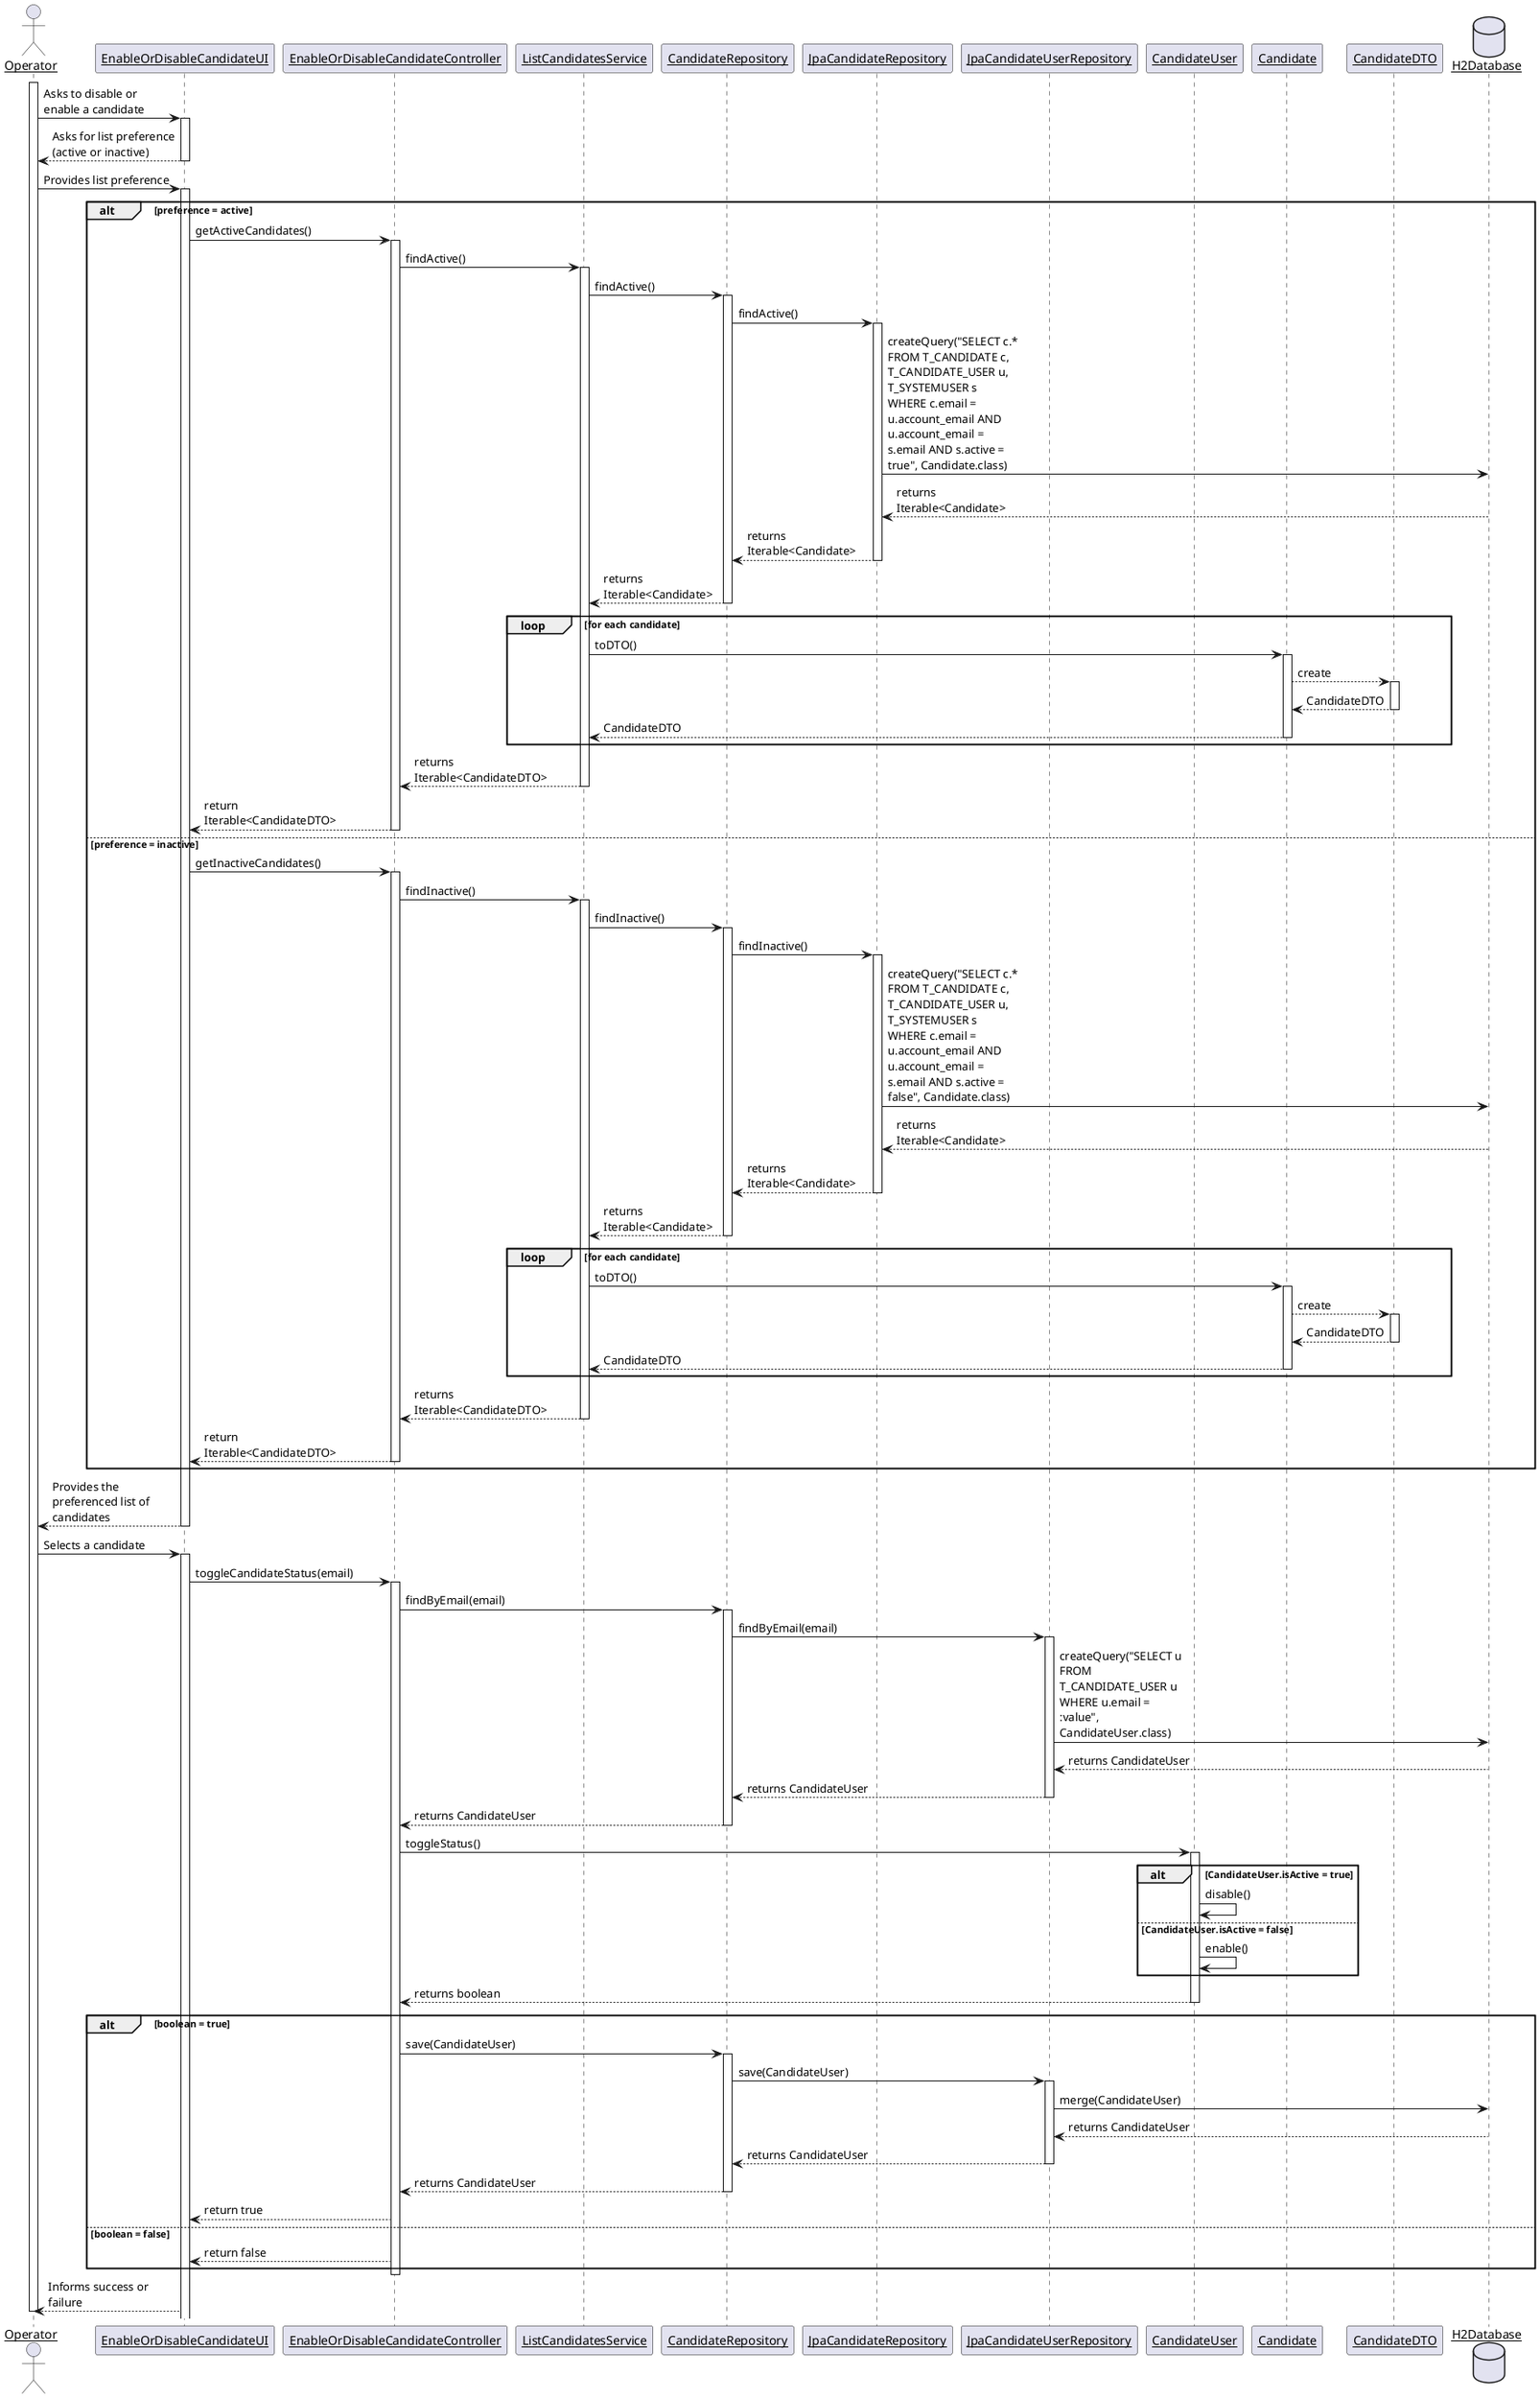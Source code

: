 @startuml
skinparam linetype ortho
skinparam maxmessagesize 150
skinparam sequenceParticipant underline

actor "Operator" as OP

participant "EnableOrDisableCandidateUI" as UI
participant "EnableOrDisableCandidateController" as C
participant "ListCandidatesService" as S
participant "CandidateRepository" as R
participant "JpaCandidateRepository" as RJPA
participant "JpaCandidateUserRepository" as RJPAU
participant "CandidateUser" as U
participant "Candidate" as CD
participant "CandidateDTO" as DTO
database "H2Database" as DB

activate OP
OP -> UI : Asks to disable or enable a candidate
activate UI
UI --> OP : Asks for list preference (active or inactive)
deactivate UI

OP -> UI : Provides list preference
activate UI
alt preference = active
    UI -> C : getActiveCandidates()
    activate C
    C -> S : findActive()
    activate S
    S -> R : findActive()
    activate R
    R -> RJPA : findActive()
    activate RJPA
    RJPA -> DB : createQuery("SELECT c.* FROM T_CANDIDATE c, T_CANDIDATE_USER u, T_SYSTEMUSER s WHERE c.email = u.account_email AND u.account_email = s.email AND s.active = true", Candidate.class)
    DB --> RJPA : returns Iterable<Candidate>
    RJPA --> R : returns Iterable<Candidate>
    deactivate RJPA
    R --> S : returns Iterable<Candidate>
    deactivate R
    loop for each candidate
        S -> CD: toDTO()
        activate CD
        CD --> DTO: create
        activate DTO
        CD <-- DTO: CandidateDTO
        deactivate DTO
        S <-- CD: CandidateDTO
        deactivate CD
    end
    S --> C : returns Iterable<CandidateDTO>
    deactivate S
    C --> UI : return Iterable<CandidateDTO>
    deactivate C
else preference = inactive
    UI -> C : getInactiveCandidates()
    activate C
    C -> S : findInactive()
    activate S
    S -> R : findInactive()
    activate R
    R -> RJPA : findInactive()
    activate RJPA
    RJPA -> DB : createQuery("SELECT c.* FROM T_CANDIDATE c, T_CANDIDATE_USER u, T_SYSTEMUSER s WHERE c.email = u.account_email AND u.account_email = s.email AND s.active = false", Candidate.class)
    DB --> RJPA : returns Iterable<Candidate>
    RJPA --> R : returns Iterable<Candidate>
    deactivate RJPA
    R --> S : returns Iterable<Candidate>
    deactivate R
    loop for each candidate
        S -> CD: toDTO()
        activate CD
        CD --> DTO: create
        activate DTO
        CD <-- DTO: CandidateDTO
        deactivate DTO
        S <-- CD: CandidateDTO
        deactivate CD
    end
    S --> C : returns Iterable<CandidateDTO>
    deactivate S
    C --> UI : return Iterable<CandidateDTO>
    deactivate C
end
UI --> OP : Provides the preferenced list of candidates
deactivate UI

OP -> UI : Selects a candidate
activate UI
UI -> C : toggleCandidateStatus(email)
activate C
C -> R : findByEmail(email)
activate R
R -> RJPAU : findByEmail(email)
activate RJPAU
RJPAU -> DB : createQuery("SELECT u FROM T_CANDIDATE_USER u WHERE u.email = :value", CandidateUser.class)
DB --> RJPAU : returns CandidateUser
RJPAU --> R : returns CandidateUser
deactivate RJPAU
R --> C : returns CandidateUser
deactivate R
C -> U : toggleStatus()
activate U
alt CandidateUser.isActive = true
    U -> U : disable()
else CandidateUser.isActive = false
    U -> U : enable()
end
U --> C : returns boolean
deactivate U
alt boolean = true
    C -> R : save(CandidateUser)
    activate R
    R -> RJPAU : save(CandidateUser)
    activate RJPAU
    RJPAU -> DB : merge(CandidateUser)
    DB --> RJPAU : returns CandidateUser
    RJPAU --> R : returns CandidateUser
    deactivate RJPAU
    R --> C : returns CandidateUser
    deactivate R
    C --> UI : return true
else boolean = false
    C --> UI : return false
end
deactivate C
UI --> OP : Informs success or failure
deactivate OP
@enduml